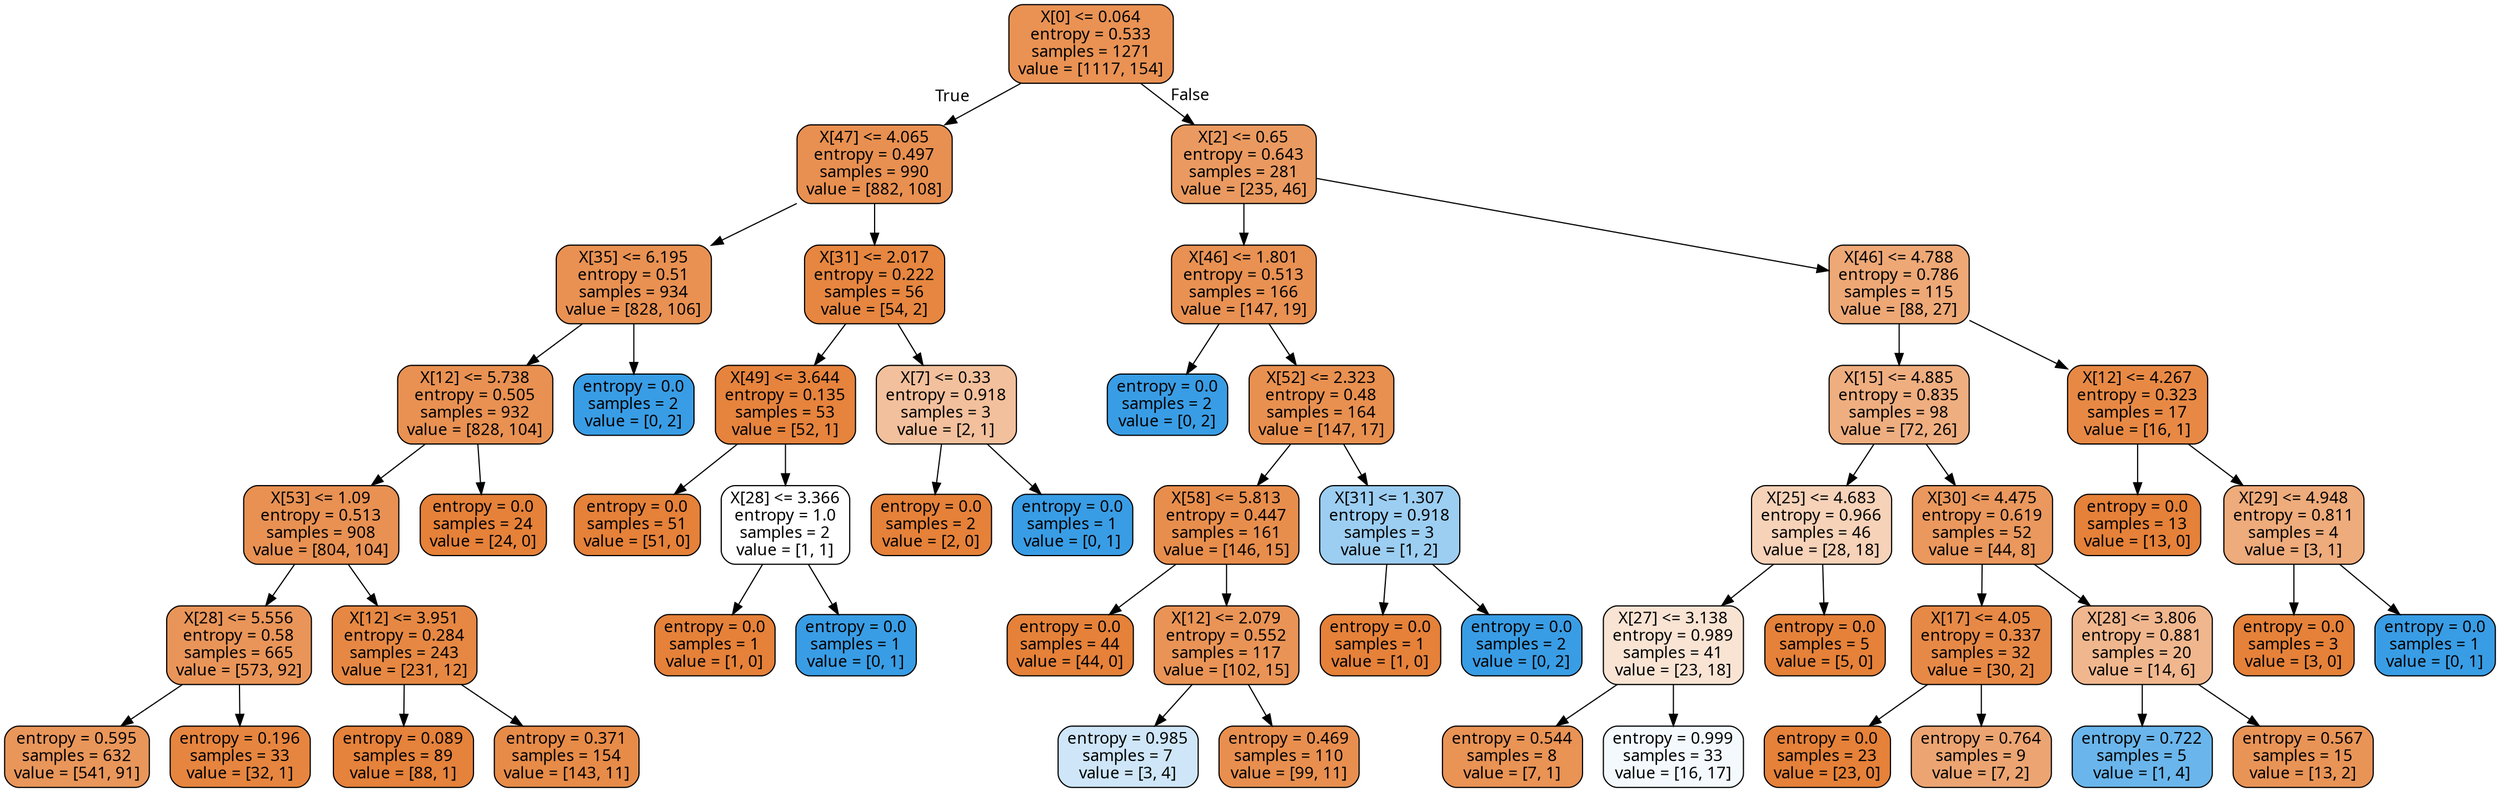digraph Tree {
node [shape=box, style="filled, rounded", color="black", fontname="Microsoft YaHei"] ;
edge [fontname="Microsoft YaHei"] ;
0 [label="X[0] <= 0.064\nentropy = 0.533\nsamples = 1271\nvalue = [1117, 154]", fillcolor="#e99254"] ;
1 [label="X[47] <= 4.065\nentropy = 0.497\nsamples = 990\nvalue = [882, 108]", fillcolor="#e89051"] ;
0 -> 1 [labeldistance=2.5, labelangle=45, headlabel="True"] ;
2 [label="X[35] <= 6.195\nentropy = 0.51\nsamples = 934\nvalue = [828, 106]", fillcolor="#e89152"] ;
1 -> 2 ;
3 [label="X[12] <= 5.738\nentropy = 0.505\nsamples = 932\nvalue = [828, 104]", fillcolor="#e89152"] ;
2 -> 3 ;
4 [label="X[53] <= 1.09\nentropy = 0.513\nsamples = 908\nvalue = [804, 104]", fillcolor="#e89153"] ;
3 -> 4 ;
5 [label="X[28] <= 5.556\nentropy = 0.58\nsamples = 665\nvalue = [573, 92]", fillcolor="#e99559"] ;
4 -> 5 ;
6 [label="entropy = 0.595\nsamples = 632\nvalue = [541, 91]", fillcolor="#e9965a"] ;
5 -> 6 ;
7 [label="entropy = 0.196\nsamples = 33\nvalue = [32, 1]", fillcolor="#e6853f"] ;
5 -> 7 ;
8 [label="X[12] <= 3.951\nentropy = 0.284\nsamples = 243\nvalue = [231, 12]", fillcolor="#e68843"] ;
4 -> 8 ;
9 [label="entropy = 0.089\nsamples = 89\nvalue = [88, 1]", fillcolor="#e5823b"] ;
8 -> 9 ;
10 [label="entropy = 0.371\nsamples = 154\nvalue = [143, 11]", fillcolor="#e78b48"] ;
8 -> 10 ;
11 [label="entropy = 0.0\nsamples = 24\nvalue = [24, 0]", fillcolor="#e58139"] ;
3 -> 11 ;
12 [label="entropy = 0.0\nsamples = 2\nvalue = [0, 2]", fillcolor="#399de5"] ;
2 -> 12 ;
13 [label="X[31] <= 2.017\nentropy = 0.222\nsamples = 56\nvalue = [54, 2]", fillcolor="#e68640"] ;
1 -> 13 ;
14 [label="X[49] <= 3.644\nentropy = 0.135\nsamples = 53\nvalue = [52, 1]", fillcolor="#e6833d"] ;
13 -> 14 ;
15 [label="entropy = 0.0\nsamples = 51\nvalue = [51, 0]", fillcolor="#e58139"] ;
14 -> 15 ;
16 [label="X[28] <= 3.366\nentropy = 1.0\nsamples = 2\nvalue = [1, 1]", fillcolor="#ffffff"] ;
14 -> 16 ;
17 [label="entropy = 0.0\nsamples = 1\nvalue = [1, 0]", fillcolor="#e58139"] ;
16 -> 17 ;
18 [label="entropy = 0.0\nsamples = 1\nvalue = [0, 1]", fillcolor="#399de5"] ;
16 -> 18 ;
19 [label="X[7] <= 0.33\nentropy = 0.918\nsamples = 3\nvalue = [2, 1]", fillcolor="#f2c09c"] ;
13 -> 19 ;
20 [label="entropy = 0.0\nsamples = 2\nvalue = [2, 0]", fillcolor="#e58139"] ;
19 -> 20 ;
21 [label="entropy = 0.0\nsamples = 1\nvalue = [0, 1]", fillcolor="#399de5"] ;
19 -> 21 ;
22 [label="X[2] <= 0.65\nentropy = 0.643\nsamples = 281\nvalue = [235, 46]", fillcolor="#ea9a60"] ;
0 -> 22 [labeldistance=2.5, labelangle=-45, headlabel="False"] ;
23 [label="X[46] <= 1.801\nentropy = 0.513\nsamples = 166\nvalue = [147, 19]", fillcolor="#e89153"] ;
22 -> 23 ;
24 [label="entropy = 0.0\nsamples = 2\nvalue = [0, 2]", fillcolor="#399de5"] ;
23 -> 24 ;
25 [label="X[52] <= 2.323\nentropy = 0.48\nsamples = 164\nvalue = [147, 17]", fillcolor="#e89050"] ;
23 -> 25 ;
26 [label="X[58] <= 5.813\nentropy = 0.447\nsamples = 161\nvalue = [146, 15]", fillcolor="#e88e4d"] ;
25 -> 26 ;
27 [label="entropy = 0.0\nsamples = 44\nvalue = [44, 0]", fillcolor="#e58139"] ;
26 -> 27 ;
28 [label="X[12] <= 2.079\nentropy = 0.552\nsamples = 117\nvalue = [102, 15]", fillcolor="#e99456"] ;
26 -> 28 ;
29 [label="entropy = 0.985\nsamples = 7\nvalue = [3, 4]", fillcolor="#cee6f8"] ;
28 -> 29 ;
30 [label="entropy = 0.469\nsamples = 110\nvalue = [99, 11]", fillcolor="#e88f4f"] ;
28 -> 30 ;
31 [label="X[31] <= 1.307\nentropy = 0.918\nsamples = 3\nvalue = [1, 2]", fillcolor="#9ccef2"] ;
25 -> 31 ;
32 [label="entropy = 0.0\nsamples = 1\nvalue = [1, 0]", fillcolor="#e58139"] ;
31 -> 32 ;
33 [label="entropy = 0.0\nsamples = 2\nvalue = [0, 2]", fillcolor="#399de5"] ;
31 -> 33 ;
34 [label="X[46] <= 4.788\nentropy = 0.786\nsamples = 115\nvalue = [88, 27]", fillcolor="#eda876"] ;
22 -> 34 ;
35 [label="X[15] <= 4.885\nentropy = 0.835\nsamples = 98\nvalue = [72, 26]", fillcolor="#eeae80"] ;
34 -> 35 ;
36 [label="X[25] <= 4.683\nentropy = 0.966\nsamples = 46\nvalue = [28, 18]", fillcolor="#f6d2b8"] ;
35 -> 36 ;
37 [label="X[27] <= 3.138\nentropy = 0.989\nsamples = 41\nvalue = [23, 18]", fillcolor="#f9e4d4"] ;
36 -> 37 ;
38 [label="entropy = 0.544\nsamples = 8\nvalue = [7, 1]", fillcolor="#e99355"] ;
37 -> 38 ;
39 [label="entropy = 0.999\nsamples = 33\nvalue = [16, 17]", fillcolor="#f3f9fd"] ;
37 -> 39 ;
40 [label="entropy = 0.0\nsamples = 5\nvalue = [5, 0]", fillcolor="#e58139"] ;
36 -> 40 ;
41 [label="X[30] <= 4.475\nentropy = 0.619\nsamples = 52\nvalue = [44, 8]", fillcolor="#ea985d"] ;
35 -> 41 ;
42 [label="X[17] <= 4.05\nentropy = 0.337\nsamples = 32\nvalue = [30, 2]", fillcolor="#e78946"] ;
41 -> 42 ;
43 [label="entropy = 0.0\nsamples = 23\nvalue = [23, 0]", fillcolor="#e58139"] ;
42 -> 43 ;
44 [label="entropy = 0.764\nsamples = 9\nvalue = [7, 2]", fillcolor="#eca572"] ;
42 -> 44 ;
45 [label="X[28] <= 3.806\nentropy = 0.881\nsamples = 20\nvalue = [14, 6]", fillcolor="#f0b78e"] ;
41 -> 45 ;
46 [label="entropy = 0.722\nsamples = 5\nvalue = [1, 4]", fillcolor="#6ab6ec"] ;
45 -> 46 ;
47 [label="entropy = 0.567\nsamples = 15\nvalue = [13, 2]", fillcolor="#e99457"] ;
45 -> 47 ;
48 [label="X[12] <= 4.267\nentropy = 0.323\nsamples = 17\nvalue = [16, 1]", fillcolor="#e78945"] ;
34 -> 48 ;
49 [label="entropy = 0.0\nsamples = 13\nvalue = [13, 0]", fillcolor="#e58139"] ;
48 -> 49 ;
50 [label="X[29] <= 4.948\nentropy = 0.811\nsamples = 4\nvalue = [3, 1]", fillcolor="#eeab7b"] ;
48 -> 50 ;
51 [label="entropy = 0.0\nsamples = 3\nvalue = [3, 0]", fillcolor="#e58139"] ;
50 -> 51 ;
52 [label="entropy = 0.0\nsamples = 1\nvalue = [0, 1]", fillcolor="#399de5"] ;
50 -> 52 ;
}